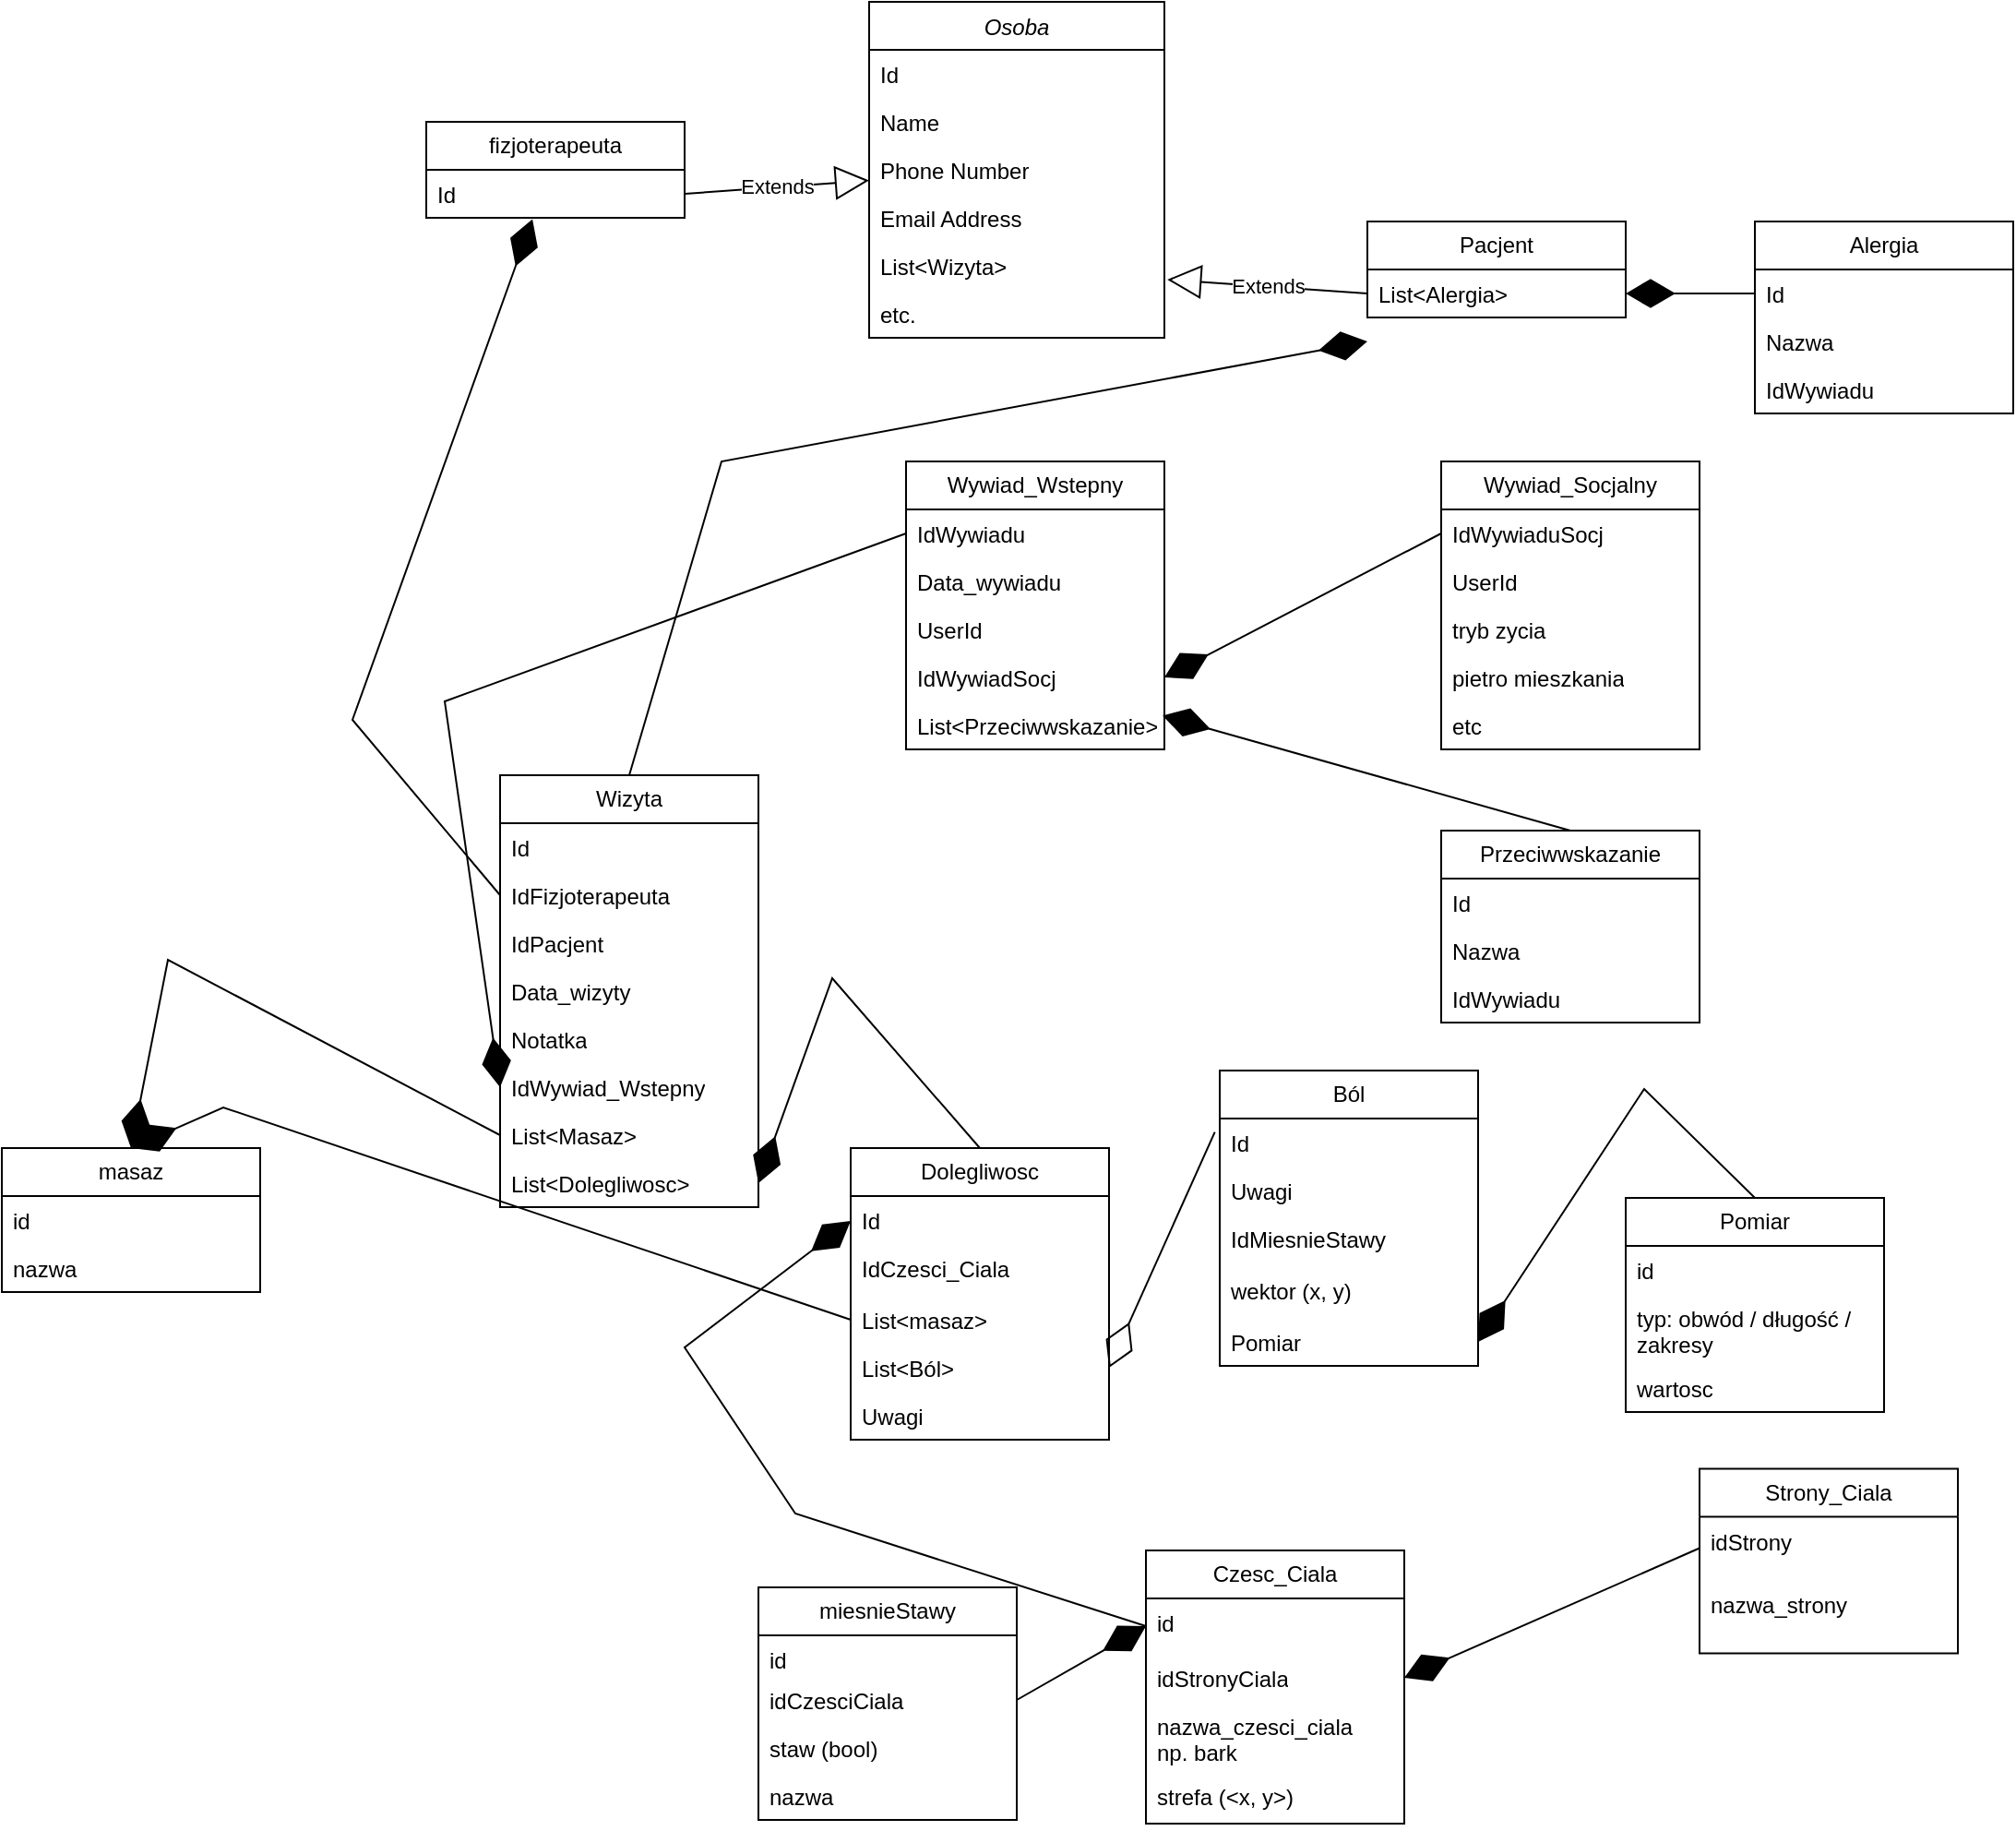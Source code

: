 <mxfile version="24.2.5" type="device">
  <diagram id="C5RBs43oDa-KdzZeNtuy" name="Page-1">
    <mxGraphModel dx="1253" dy="1602" grid="1" gridSize="10" guides="1" tooltips="1" connect="1" arrows="1" fold="1" page="1" pageScale="1" pageWidth="827" pageHeight="1169" math="0" shadow="0">
      <root>
        <mxCell id="WIyWlLk6GJQsqaUBKTNV-0" />
        <mxCell id="WIyWlLk6GJQsqaUBKTNV-1" parent="WIyWlLk6GJQsqaUBKTNV-0" />
        <mxCell id="zkfFHV4jXpPFQw0GAbJ--0" value="Osoba" style="swimlane;fontStyle=2;align=center;verticalAlign=top;childLayout=stackLayout;horizontal=1;startSize=26;horizontalStack=0;resizeParent=1;resizeLast=0;collapsible=1;marginBottom=0;rounded=0;shadow=0;strokeWidth=1;" parent="WIyWlLk6GJQsqaUBKTNV-1" vertex="1">
          <mxGeometry x="50" y="-19" width="160" height="182" as="geometry">
            <mxRectangle x="220" y="120" width="160" height="26" as="alternateBounds" />
          </mxGeometry>
        </mxCell>
        <mxCell id="1N-HR44ySFSUw1x3cDMy-46" value="Id" style="text;strokeColor=none;fillColor=none;align=left;verticalAlign=top;spacingLeft=4;spacingRight=4;overflow=hidden;rotatable=0;points=[[0,0.5],[1,0.5]];portConstraint=eastwest;whiteSpace=wrap;html=1;" parent="zkfFHV4jXpPFQw0GAbJ--0" vertex="1">
          <mxGeometry y="26" width="160" height="26" as="geometry" />
        </mxCell>
        <mxCell id="zkfFHV4jXpPFQw0GAbJ--1" value="Name" style="text;align=left;verticalAlign=top;spacingLeft=4;spacingRight=4;overflow=hidden;rotatable=0;points=[[0,0.5],[1,0.5]];portConstraint=eastwest;" parent="zkfFHV4jXpPFQw0GAbJ--0" vertex="1">
          <mxGeometry y="52" width="160" height="26" as="geometry" />
        </mxCell>
        <mxCell id="zkfFHV4jXpPFQw0GAbJ--2" value="Phone Number" style="text;align=left;verticalAlign=top;spacingLeft=4;spacingRight=4;overflow=hidden;rotatable=0;points=[[0,0.5],[1,0.5]];portConstraint=eastwest;rounded=0;shadow=0;html=0;" parent="zkfFHV4jXpPFQw0GAbJ--0" vertex="1">
          <mxGeometry y="78" width="160" height="26" as="geometry" />
        </mxCell>
        <mxCell id="zkfFHV4jXpPFQw0GAbJ--3" value="Email Address" style="text;align=left;verticalAlign=top;spacingLeft=4;spacingRight=4;overflow=hidden;rotatable=0;points=[[0,0.5],[1,0.5]];portConstraint=eastwest;rounded=0;shadow=0;html=0;" parent="zkfFHV4jXpPFQw0GAbJ--0" vertex="1">
          <mxGeometry y="104" width="160" height="26" as="geometry" />
        </mxCell>
        <mxCell id="1N-HR44ySFSUw1x3cDMy-128" value="List&amp;lt;Wizyta&amp;gt;" style="text;strokeColor=none;fillColor=none;align=left;verticalAlign=top;spacingLeft=4;spacingRight=4;overflow=hidden;rotatable=0;points=[[0,0.5],[1,0.5]];portConstraint=eastwest;whiteSpace=wrap;html=1;" parent="zkfFHV4jXpPFQw0GAbJ--0" vertex="1">
          <mxGeometry y="130" width="160" height="26" as="geometry" />
        </mxCell>
        <mxCell id="1N-HR44ySFSUw1x3cDMy-13" value="etc." style="text;strokeColor=none;fillColor=none;align=left;verticalAlign=top;spacingLeft=4;spacingRight=4;overflow=hidden;rotatable=0;points=[[0,0.5],[1,0.5]];portConstraint=eastwest;whiteSpace=wrap;html=1;" parent="zkfFHV4jXpPFQw0GAbJ--0" vertex="1">
          <mxGeometry y="156" width="160" height="26" as="geometry" />
        </mxCell>
        <mxCell id="1N-HR44ySFSUw1x3cDMy-16" value="fizjoterapeuta" style="swimlane;fontStyle=0;childLayout=stackLayout;horizontal=1;startSize=26;fillColor=none;horizontalStack=0;resizeParent=1;resizeParentMax=0;resizeLast=0;collapsible=1;marginBottom=0;whiteSpace=wrap;html=1;" parent="WIyWlLk6GJQsqaUBKTNV-1" vertex="1">
          <mxGeometry x="-190" y="46" width="140" height="52" as="geometry" />
        </mxCell>
        <mxCell id="1N-HR44ySFSUw1x3cDMy-126" value="Id" style="text;strokeColor=none;fillColor=none;align=left;verticalAlign=top;spacingLeft=4;spacingRight=4;overflow=hidden;rotatable=0;points=[[0,0.5],[1,0.5]];portConstraint=eastwest;whiteSpace=wrap;html=1;" parent="1N-HR44ySFSUw1x3cDMy-16" vertex="1">
          <mxGeometry y="26" width="140" height="26" as="geometry" />
        </mxCell>
        <mxCell id="1N-HR44ySFSUw1x3cDMy-21" value="Pacjent" style="swimlane;fontStyle=0;childLayout=stackLayout;horizontal=1;startSize=26;fillColor=none;horizontalStack=0;resizeParent=1;resizeParentMax=0;resizeLast=0;collapsible=1;marginBottom=0;whiteSpace=wrap;html=1;" parent="WIyWlLk6GJQsqaUBKTNV-1" vertex="1">
          <mxGeometry x="320" y="100" width="140" height="52" as="geometry" />
        </mxCell>
        <mxCell id="1N-HR44ySFSUw1x3cDMy-42" value="List&amp;lt;Alergia&amp;gt;" style="text;strokeColor=none;fillColor=none;align=left;verticalAlign=top;spacingLeft=4;spacingRight=4;overflow=hidden;rotatable=0;points=[[0,0.5],[1,0.5]];portConstraint=eastwest;whiteSpace=wrap;html=1;" parent="1N-HR44ySFSUw1x3cDMy-21" vertex="1">
          <mxGeometry y="26" width="140" height="26" as="geometry" />
        </mxCell>
        <mxCell id="1N-HR44ySFSUw1x3cDMy-28" value="Wywiad_Wstepny" style="swimlane;fontStyle=0;childLayout=stackLayout;horizontal=1;startSize=26;fillColor=none;horizontalStack=0;resizeParent=1;resizeParentMax=0;resizeLast=0;collapsible=1;marginBottom=0;whiteSpace=wrap;html=1;" parent="WIyWlLk6GJQsqaUBKTNV-1" vertex="1">
          <mxGeometry x="70" y="230" width="140" height="156" as="geometry" />
        </mxCell>
        <mxCell id="1N-HR44ySFSUw1x3cDMy-32" value="IdWywiadu" style="text;strokeColor=none;fillColor=none;align=left;verticalAlign=top;spacingLeft=4;spacingRight=4;overflow=hidden;rotatable=0;points=[[0,0.5],[1,0.5]];portConstraint=eastwest;whiteSpace=wrap;html=1;" parent="1N-HR44ySFSUw1x3cDMy-28" vertex="1">
          <mxGeometry y="26" width="140" height="26" as="geometry" />
        </mxCell>
        <mxCell id="1N-HR44ySFSUw1x3cDMy-60" value="Data_wywiadu" style="text;strokeColor=none;fillColor=none;align=left;verticalAlign=top;spacingLeft=4;spacingRight=4;overflow=hidden;rotatable=0;points=[[0,0.5],[1,0.5]];portConstraint=eastwest;whiteSpace=wrap;html=1;" parent="1N-HR44ySFSUw1x3cDMy-28" vertex="1">
          <mxGeometry y="52" width="140" height="26" as="geometry" />
        </mxCell>
        <mxCell id="1N-HR44ySFSUw1x3cDMy-36" value="UserId" style="text;strokeColor=none;fillColor=none;align=left;verticalAlign=top;spacingLeft=4;spacingRight=4;overflow=hidden;rotatable=0;points=[[0,0.5],[1,0.5]];portConstraint=eastwest;whiteSpace=wrap;html=1;" parent="1N-HR44ySFSUw1x3cDMy-28" vertex="1">
          <mxGeometry y="78" width="140" height="26" as="geometry" />
        </mxCell>
        <mxCell id="1N-HR44ySFSUw1x3cDMy-59" value="IdWywiadSocj" style="text;strokeColor=none;fillColor=none;align=left;verticalAlign=top;spacingLeft=4;spacingRight=4;overflow=hidden;rotatable=0;points=[[0,0.5],[1,0.5]];portConstraint=eastwest;whiteSpace=wrap;html=1;" parent="1N-HR44ySFSUw1x3cDMy-28" vertex="1">
          <mxGeometry y="104" width="140" height="26" as="geometry" />
        </mxCell>
        <mxCell id="1N-HR44ySFSUw1x3cDMy-29" value="List&amp;lt;Przeciwwskazanie&amp;gt;" style="text;strokeColor=none;fillColor=none;align=left;verticalAlign=top;spacingLeft=4;spacingRight=4;overflow=hidden;rotatable=0;points=[[0,0.5],[1,0.5]];portConstraint=eastwest;whiteSpace=wrap;html=1;" parent="1N-HR44ySFSUw1x3cDMy-28" vertex="1">
          <mxGeometry y="130" width="140" height="26" as="geometry" />
        </mxCell>
        <mxCell id="1N-HR44ySFSUw1x3cDMy-30" value="Przeciwwskazanie" style="swimlane;fontStyle=0;childLayout=stackLayout;horizontal=1;startSize=26;fillColor=none;horizontalStack=0;resizeParent=1;resizeParentMax=0;resizeLast=0;collapsible=1;marginBottom=0;whiteSpace=wrap;html=1;" parent="WIyWlLk6GJQsqaUBKTNV-1" vertex="1">
          <mxGeometry x="360" y="430" width="140" height="104" as="geometry" />
        </mxCell>
        <mxCell id="1N-HR44ySFSUw1x3cDMy-33" value="Id" style="text;strokeColor=none;fillColor=none;align=left;verticalAlign=top;spacingLeft=4;spacingRight=4;overflow=hidden;rotatable=0;points=[[0,0.5],[1,0.5]];portConstraint=eastwest;whiteSpace=wrap;html=1;" parent="1N-HR44ySFSUw1x3cDMy-30" vertex="1">
          <mxGeometry y="26" width="140" height="26" as="geometry" />
        </mxCell>
        <mxCell id="1N-HR44ySFSUw1x3cDMy-34" value="Nazwa" style="text;strokeColor=none;fillColor=none;align=left;verticalAlign=top;spacingLeft=4;spacingRight=4;overflow=hidden;rotatable=0;points=[[0,0.5],[1,0.5]];portConstraint=eastwest;whiteSpace=wrap;html=1;" parent="1N-HR44ySFSUw1x3cDMy-30" vertex="1">
          <mxGeometry y="52" width="140" height="26" as="geometry" />
        </mxCell>
        <mxCell id="1N-HR44ySFSUw1x3cDMy-31" value="IdWywiadu" style="text;strokeColor=none;fillColor=none;align=left;verticalAlign=top;spacingLeft=4;spacingRight=4;overflow=hidden;rotatable=0;points=[[0,0.5],[1,0.5]];portConstraint=eastwest;whiteSpace=wrap;html=1;" parent="1N-HR44ySFSUw1x3cDMy-30" vertex="1">
          <mxGeometry y="78" width="140" height="26" as="geometry" />
        </mxCell>
        <mxCell id="1N-HR44ySFSUw1x3cDMy-22" value="Extends" style="endArrow=block;endSize=16;endFill=0;html=1;rounded=0;exitX=0;exitY=0.75;exitDx=0;exitDy=0;entryX=1.01;entryY=-0.213;entryDx=0;entryDy=0;entryPerimeter=0;" parent="WIyWlLk6GJQsqaUBKTNV-1" source="1N-HR44ySFSUw1x3cDMy-21" target="1N-HR44ySFSUw1x3cDMy-13" edge="1">
          <mxGeometry width="160" relative="1" as="geometry">
            <mxPoint x="218" y="42" as="sourcePoint" />
            <mxPoint x="340" y="50" as="targetPoint" />
          </mxGeometry>
        </mxCell>
        <mxCell id="1N-HR44ySFSUw1x3cDMy-15" value="Extends" style="endArrow=block;endSize=16;endFill=0;html=1;rounded=0;exitX=1;exitY=0.5;exitDx=0;exitDy=0;" parent="WIyWlLk6GJQsqaUBKTNV-1" source="1N-HR44ySFSUw1x3cDMy-126" target="zkfFHV4jXpPFQw0GAbJ--0" edge="1">
          <mxGeometry width="160" relative="1" as="geometry">
            <mxPoint x="330" y="200" as="sourcePoint" />
            <mxPoint x="170" y="240" as="targetPoint" />
          </mxGeometry>
        </mxCell>
        <mxCell id="1N-HR44ySFSUw1x3cDMy-35" value="" style="endArrow=diamondThin;endFill=1;endSize=24;html=1;rounded=0;entryX=0.993;entryY=0.297;entryDx=0;entryDy=0;exitX=0.5;exitY=0;exitDx=0;exitDy=0;entryPerimeter=0;" parent="WIyWlLk6GJQsqaUBKTNV-1" source="1N-HR44ySFSUw1x3cDMy-30" target="1N-HR44ySFSUw1x3cDMy-29" edge="1">
          <mxGeometry width="160" relative="1" as="geometry">
            <mxPoint x="330" y="420" as="sourcePoint" />
            <mxPoint x="490" y="420" as="targetPoint" />
          </mxGeometry>
        </mxCell>
        <mxCell id="1N-HR44ySFSUw1x3cDMy-38" value="Alergia" style="swimlane;fontStyle=0;childLayout=stackLayout;horizontal=1;startSize=26;fillColor=none;horizontalStack=0;resizeParent=1;resizeParentMax=0;resizeLast=0;collapsible=1;marginBottom=0;whiteSpace=wrap;html=1;" parent="WIyWlLk6GJQsqaUBKTNV-1" vertex="1">
          <mxGeometry x="530" y="100" width="140" height="104" as="geometry" />
        </mxCell>
        <mxCell id="1N-HR44ySFSUw1x3cDMy-39" value="Id" style="text;strokeColor=none;fillColor=none;align=left;verticalAlign=top;spacingLeft=4;spacingRight=4;overflow=hidden;rotatable=0;points=[[0,0.5],[1,0.5]];portConstraint=eastwest;whiteSpace=wrap;html=1;" parent="1N-HR44ySFSUw1x3cDMy-38" vertex="1">
          <mxGeometry y="26" width="140" height="26" as="geometry" />
        </mxCell>
        <mxCell id="1N-HR44ySFSUw1x3cDMy-40" value="Nazwa" style="text;strokeColor=none;fillColor=none;align=left;verticalAlign=top;spacingLeft=4;spacingRight=4;overflow=hidden;rotatable=0;points=[[0,0.5],[1,0.5]];portConstraint=eastwest;whiteSpace=wrap;html=1;" parent="1N-HR44ySFSUw1x3cDMy-38" vertex="1">
          <mxGeometry y="52" width="140" height="26" as="geometry" />
        </mxCell>
        <mxCell id="1N-HR44ySFSUw1x3cDMy-41" value="IdWywiadu" style="text;strokeColor=none;fillColor=none;align=left;verticalAlign=top;spacingLeft=4;spacingRight=4;overflow=hidden;rotatable=0;points=[[0,0.5],[1,0.5]];portConstraint=eastwest;whiteSpace=wrap;html=1;" parent="1N-HR44ySFSUw1x3cDMy-38" vertex="1">
          <mxGeometry y="78" width="140" height="26" as="geometry" />
        </mxCell>
        <mxCell id="1N-HR44ySFSUw1x3cDMy-43" value="" style="endArrow=diamondThin;endFill=1;endSize=24;html=1;rounded=0;exitX=0;exitY=0.5;exitDx=0;exitDy=0;entryX=1;entryY=0.5;entryDx=0;entryDy=0;" parent="WIyWlLk6GJQsqaUBKTNV-1" source="1N-HR44ySFSUw1x3cDMy-39" target="1N-HR44ySFSUw1x3cDMy-42" edge="1">
          <mxGeometry width="160" relative="1" as="geometry">
            <mxPoint x="350" y="210" as="sourcePoint" />
            <mxPoint x="500" y="120" as="targetPoint" />
          </mxGeometry>
        </mxCell>
        <mxCell id="1N-HR44ySFSUw1x3cDMy-51" value="Wywiad_Socjalny" style="swimlane;fontStyle=0;childLayout=stackLayout;horizontal=1;startSize=26;fillColor=none;horizontalStack=0;resizeParent=1;resizeParentMax=0;resizeLast=0;collapsible=1;marginBottom=0;whiteSpace=wrap;html=1;" parent="WIyWlLk6GJQsqaUBKTNV-1" vertex="1">
          <mxGeometry x="360" y="230" width="140" height="156" as="geometry" />
        </mxCell>
        <mxCell id="1N-HR44ySFSUw1x3cDMy-52" value="IdWywiaduSocj" style="text;strokeColor=none;fillColor=none;align=left;verticalAlign=top;spacingLeft=4;spacingRight=4;overflow=hidden;rotatable=0;points=[[0,0.5],[1,0.5]];portConstraint=eastwest;whiteSpace=wrap;html=1;" parent="1N-HR44ySFSUw1x3cDMy-51" vertex="1">
          <mxGeometry y="26" width="140" height="26" as="geometry" />
        </mxCell>
        <mxCell id="1N-HR44ySFSUw1x3cDMy-53" value="UserId" style="text;strokeColor=none;fillColor=none;align=left;verticalAlign=top;spacingLeft=4;spacingRight=4;overflow=hidden;rotatable=0;points=[[0,0.5],[1,0.5]];portConstraint=eastwest;whiteSpace=wrap;html=1;" parent="1N-HR44ySFSUw1x3cDMy-51" vertex="1">
          <mxGeometry y="52" width="140" height="26" as="geometry" />
        </mxCell>
        <mxCell id="1N-HR44ySFSUw1x3cDMy-55" value="tryb zycia" style="text;strokeColor=none;fillColor=none;align=left;verticalAlign=top;spacingLeft=4;spacingRight=4;overflow=hidden;rotatable=0;points=[[0,0.5],[1,0.5]];portConstraint=eastwest;whiteSpace=wrap;html=1;" parent="1N-HR44ySFSUw1x3cDMy-51" vertex="1">
          <mxGeometry y="78" width="140" height="26" as="geometry" />
        </mxCell>
        <mxCell id="1N-HR44ySFSUw1x3cDMy-54" value="pietro mieszkania" style="text;strokeColor=none;fillColor=none;align=left;verticalAlign=top;spacingLeft=4;spacingRight=4;overflow=hidden;rotatable=0;points=[[0,0.5],[1,0.5]];portConstraint=eastwest;whiteSpace=wrap;html=1;" parent="1N-HR44ySFSUw1x3cDMy-51" vertex="1">
          <mxGeometry y="104" width="140" height="26" as="geometry" />
        </mxCell>
        <mxCell id="1N-HR44ySFSUw1x3cDMy-56" value="etc" style="text;strokeColor=none;fillColor=none;align=left;verticalAlign=top;spacingLeft=4;spacingRight=4;overflow=hidden;rotatable=0;points=[[0,0.5],[1,0.5]];portConstraint=eastwest;whiteSpace=wrap;html=1;" parent="1N-HR44ySFSUw1x3cDMy-51" vertex="1">
          <mxGeometry y="130" width="140" height="26" as="geometry" />
        </mxCell>
        <mxCell id="1N-HR44ySFSUw1x3cDMy-57" value="" style="endArrow=diamondThin;endFill=1;endSize=24;html=1;rounded=0;exitX=0;exitY=0.5;exitDx=0;exitDy=0;entryX=1;entryY=0.5;entryDx=0;entryDy=0;" parent="WIyWlLk6GJQsqaUBKTNV-1" source="1N-HR44ySFSUw1x3cDMy-52" target="1N-HR44ySFSUw1x3cDMy-59" edge="1">
          <mxGeometry width="160" relative="1" as="geometry">
            <mxPoint x="220" y="305" as="sourcePoint" />
            <mxPoint x="470" y="190" as="targetPoint" />
          </mxGeometry>
        </mxCell>
        <mxCell id="1N-HR44ySFSUw1x3cDMy-61" value="Czesc_Ciala" style="swimlane;fontStyle=0;childLayout=stackLayout;horizontal=1;startSize=26;fillColor=none;horizontalStack=0;resizeParent=1;resizeParentMax=0;resizeLast=0;collapsible=1;marginBottom=0;whiteSpace=wrap;html=1;" parent="WIyWlLk6GJQsqaUBKTNV-1" vertex="1">
          <mxGeometry x="200" y="820" width="140" height="148" as="geometry" />
        </mxCell>
        <mxCell id="1N-HR44ySFSUw1x3cDMy-64" value="id" style="text;strokeColor=none;fillColor=none;align=left;verticalAlign=top;spacingLeft=4;spacingRight=4;overflow=hidden;rotatable=0;points=[[0,0.5],[1,0.5]];portConstraint=eastwest;whiteSpace=wrap;html=1;" parent="1N-HR44ySFSUw1x3cDMy-61" vertex="1">
          <mxGeometry y="26" width="140" height="30" as="geometry" />
        </mxCell>
        <mxCell id="1N-HR44ySFSUw1x3cDMy-81" value="idStronyCiala" style="text;strokeColor=none;fillColor=none;align=left;verticalAlign=top;spacingLeft=4;spacingRight=4;overflow=hidden;rotatable=0;points=[[0,0.5],[1,0.5]];portConstraint=eastwest;whiteSpace=wrap;html=1;" parent="1N-HR44ySFSUw1x3cDMy-61" vertex="1">
          <mxGeometry y="56" width="140" height="26" as="geometry" />
        </mxCell>
        <mxCell id="1N-HR44ySFSUw1x3cDMy-74" value="nazwa_czesci_ciala&lt;br&gt;np. bark" style="text;strokeColor=none;fillColor=none;align=left;verticalAlign=top;spacingLeft=4;spacingRight=4;overflow=hidden;rotatable=0;points=[[0,0.5],[1,0.5]];portConstraint=eastwest;whiteSpace=wrap;html=1;" parent="1N-HR44ySFSUw1x3cDMy-61" vertex="1">
          <mxGeometry y="82" width="140" height="38" as="geometry" />
        </mxCell>
        <mxCell id="1N-HR44ySFSUw1x3cDMy-100" value="strefa (&amp;lt;x, y&amp;gt;)" style="text;strokeColor=none;fillColor=none;align=left;verticalAlign=top;spacingLeft=4;spacingRight=4;overflow=hidden;rotatable=0;points=[[0,0.5],[1,0.5]];portConstraint=eastwest;whiteSpace=wrap;html=1;" parent="1N-HR44ySFSUw1x3cDMy-61" vertex="1">
          <mxGeometry y="120" width="140" height="28" as="geometry" />
        </mxCell>
        <mxCell id="1N-HR44ySFSUw1x3cDMy-65" value="miesnieStawy" style="swimlane;fontStyle=0;childLayout=stackLayout;horizontal=1;startSize=26;fillColor=none;horizontalStack=0;resizeParent=1;resizeParentMax=0;resizeLast=0;collapsible=1;marginBottom=0;whiteSpace=wrap;html=1;" parent="WIyWlLk6GJQsqaUBKTNV-1" vertex="1">
          <mxGeometry x="-10" y="840" width="140" height="126" as="geometry" />
        </mxCell>
        <mxCell id="1N-HR44ySFSUw1x3cDMy-66" value="id" style="text;strokeColor=none;fillColor=none;align=left;verticalAlign=top;spacingLeft=4;spacingRight=4;overflow=hidden;rotatable=0;points=[[0,0.5],[1,0.5]];portConstraint=eastwest;whiteSpace=wrap;html=1;" parent="1N-HR44ySFSUw1x3cDMy-65" vertex="1">
          <mxGeometry y="26" width="140" height="22" as="geometry" />
        </mxCell>
        <mxCell id="1N-HR44ySFSUw1x3cDMy-83" value="idCzesciCiala" style="text;strokeColor=none;fillColor=none;align=left;verticalAlign=top;spacingLeft=4;spacingRight=4;overflow=hidden;rotatable=0;points=[[0,0.5],[1,0.5]];portConstraint=eastwest;whiteSpace=wrap;html=1;" parent="1N-HR44ySFSUw1x3cDMy-65" vertex="1">
          <mxGeometry y="48" width="140" height="26" as="geometry" />
        </mxCell>
        <mxCell id="1N-HR44ySFSUw1x3cDMy-109" value="staw (bool)" style="text;strokeColor=none;fillColor=none;align=left;verticalAlign=top;spacingLeft=4;spacingRight=4;overflow=hidden;rotatable=0;points=[[0,0.5],[1,0.5]];portConstraint=eastwest;whiteSpace=wrap;html=1;" parent="1N-HR44ySFSUw1x3cDMy-65" vertex="1">
          <mxGeometry y="74" width="140" height="26" as="geometry" />
        </mxCell>
        <mxCell id="1N-HR44ySFSUw1x3cDMy-67" value="nazwa" style="text;strokeColor=none;fillColor=none;align=left;verticalAlign=top;spacingLeft=4;spacingRight=4;overflow=hidden;rotatable=0;points=[[0,0.5],[1,0.5]];portConstraint=eastwest;whiteSpace=wrap;html=1;" parent="1N-HR44ySFSUw1x3cDMy-65" vertex="1">
          <mxGeometry y="100" width="140" height="26" as="geometry" />
        </mxCell>
        <mxCell id="1N-HR44ySFSUw1x3cDMy-71" value="Strony_Ciala" style="swimlane;fontStyle=0;childLayout=stackLayout;horizontal=1;startSize=26;fillColor=none;horizontalStack=0;resizeParent=1;resizeParentMax=0;resizeLast=0;collapsible=1;marginBottom=0;whiteSpace=wrap;html=1;" parent="WIyWlLk6GJQsqaUBKTNV-1" vertex="1">
          <mxGeometry x="500" y="775.75" width="140" height="100" as="geometry" />
        </mxCell>
        <mxCell id="1N-HR44ySFSUw1x3cDMy-72" value="idStrony" style="text;strokeColor=none;fillColor=none;align=left;verticalAlign=top;spacingLeft=4;spacingRight=4;overflow=hidden;rotatable=0;points=[[0,0.5],[1,0.5]];portConstraint=eastwest;whiteSpace=wrap;html=1;" parent="1N-HR44ySFSUw1x3cDMy-71" vertex="1">
          <mxGeometry y="26" width="140" height="34" as="geometry" />
        </mxCell>
        <mxCell id="1N-HR44ySFSUw1x3cDMy-73" value="nazwa_strony" style="text;strokeColor=none;fillColor=none;align=left;verticalAlign=top;spacingLeft=4;spacingRight=4;overflow=hidden;rotatable=0;points=[[0,0.5],[1,0.5]];portConstraint=eastwest;whiteSpace=wrap;html=1;" parent="1N-HR44ySFSUw1x3cDMy-71" vertex="1">
          <mxGeometry y="60" width="140" height="40" as="geometry" />
        </mxCell>
        <mxCell id="1N-HR44ySFSUw1x3cDMy-82" value="" style="endArrow=diamondThin;endFill=1;endSize=24;html=1;rounded=0;exitX=0;exitY=0.5;exitDx=0;exitDy=0;entryX=1;entryY=0.5;entryDx=0;entryDy=0;" parent="WIyWlLk6GJQsqaUBKTNV-1" source="1N-HR44ySFSUw1x3cDMy-72" target="1N-HR44ySFSUw1x3cDMy-81" edge="1">
          <mxGeometry width="160" relative="1" as="geometry">
            <mxPoint x="210" y="845.75" as="sourcePoint" />
            <mxPoint x="370" y="845.75" as="targetPoint" />
          </mxGeometry>
        </mxCell>
        <mxCell id="1N-HR44ySFSUw1x3cDMy-85" value="" style="endArrow=diamondThin;endFill=1;endSize=24;html=1;rounded=0;exitX=1;exitY=0.5;exitDx=0;exitDy=0;entryX=0;entryY=0.5;entryDx=0;entryDy=0;" parent="WIyWlLk6GJQsqaUBKTNV-1" source="1N-HR44ySFSUw1x3cDMy-83" target="1N-HR44ySFSUw1x3cDMy-64" edge="1">
          <mxGeometry width="160" relative="1" as="geometry">
            <mxPoint x="30" y="885.75" as="sourcePoint" />
            <mxPoint x="190" y="885.75" as="targetPoint" />
            <Array as="points" />
          </mxGeometry>
        </mxCell>
        <mxCell id="1N-HR44ySFSUw1x3cDMy-97" value="Dolegliwosc" style="swimlane;fontStyle=0;childLayout=stackLayout;horizontal=1;startSize=26;fillColor=none;horizontalStack=0;resizeParent=1;resizeParentMax=0;resizeLast=0;collapsible=1;marginBottom=0;whiteSpace=wrap;html=1;" parent="WIyWlLk6GJQsqaUBKTNV-1" vertex="1">
          <mxGeometry x="40" y="602" width="140" height="158" as="geometry" />
        </mxCell>
        <mxCell id="1N-HR44ySFSUw1x3cDMy-99" value="Id" style="text;strokeColor=none;fillColor=none;align=left;verticalAlign=top;spacingLeft=4;spacingRight=4;overflow=hidden;rotatable=0;points=[[0,0.5],[1,0.5]];portConstraint=eastwest;whiteSpace=wrap;html=1;" parent="1N-HR44ySFSUw1x3cDMy-97" vertex="1">
          <mxGeometry y="26" width="140" height="26" as="geometry" />
        </mxCell>
        <mxCell id="1N-HR44ySFSUw1x3cDMy-101" value="IdCzesci_Ciala" style="text;strokeColor=none;fillColor=none;align=left;verticalAlign=top;spacingLeft=4;spacingRight=4;overflow=hidden;rotatable=0;points=[[0,0.5],[1,0.5]];portConstraint=eastwest;whiteSpace=wrap;html=1;" parent="1N-HR44ySFSUw1x3cDMy-97" vertex="1">
          <mxGeometry y="52" width="140" height="28" as="geometry" />
        </mxCell>
        <mxCell id="1N-HR44ySFSUw1x3cDMy-129" value="List&amp;lt;masaz&amp;gt;" style="text;strokeColor=none;fillColor=none;align=left;verticalAlign=top;spacingLeft=4;spacingRight=4;overflow=hidden;rotatable=0;points=[[0,0.5],[1,0.5]];portConstraint=eastwest;whiteSpace=wrap;html=1;" parent="1N-HR44ySFSUw1x3cDMy-97" vertex="1">
          <mxGeometry y="80" width="140" height="26" as="geometry" />
        </mxCell>
        <mxCell id="1N-HR44ySFSUw1x3cDMy-108" value="List&amp;lt;Ból&amp;gt;" style="text;strokeColor=none;fillColor=none;align=left;verticalAlign=top;spacingLeft=4;spacingRight=4;overflow=hidden;rotatable=0;points=[[0,0.5],[1,0.5]];portConstraint=eastwest;whiteSpace=wrap;html=1;" parent="1N-HR44ySFSUw1x3cDMy-97" vertex="1">
          <mxGeometry y="106" width="140" height="26" as="geometry" />
        </mxCell>
        <mxCell id="1N-HR44ySFSUw1x3cDMy-107" value="Uwagi" style="text;strokeColor=none;fillColor=none;align=left;verticalAlign=top;spacingLeft=4;spacingRight=4;overflow=hidden;rotatable=0;points=[[0,0.5],[1,0.5]];portConstraint=eastwest;whiteSpace=wrap;html=1;" parent="1N-HR44ySFSUw1x3cDMy-97" vertex="1">
          <mxGeometry y="132" width="140" height="26" as="geometry" />
        </mxCell>
        <mxCell id="1N-HR44ySFSUw1x3cDMy-103" value="Ból" style="swimlane;fontStyle=0;childLayout=stackLayout;horizontal=1;startSize=26;fillColor=none;horizontalStack=0;resizeParent=1;resizeParentMax=0;resizeLast=0;collapsible=1;marginBottom=0;whiteSpace=wrap;html=1;" parent="WIyWlLk6GJQsqaUBKTNV-1" vertex="1">
          <mxGeometry x="240" y="560" width="140" height="160" as="geometry" />
        </mxCell>
        <mxCell id="1N-HR44ySFSUw1x3cDMy-104" value="Id" style="text;strokeColor=none;fillColor=none;align=left;verticalAlign=top;spacingLeft=4;spacingRight=4;overflow=hidden;rotatable=0;points=[[0,0.5],[1,0.5]];portConstraint=eastwest;whiteSpace=wrap;html=1;" parent="1N-HR44ySFSUw1x3cDMy-103" vertex="1">
          <mxGeometry y="26" width="140" height="26" as="geometry" />
        </mxCell>
        <mxCell id="1N-HR44ySFSUw1x3cDMy-110" value="Uwagi" style="text;strokeColor=none;fillColor=none;align=left;verticalAlign=top;spacingLeft=4;spacingRight=4;overflow=hidden;rotatable=0;points=[[0,0.5],[1,0.5]];portConstraint=eastwest;whiteSpace=wrap;html=1;" parent="1N-HR44ySFSUw1x3cDMy-103" vertex="1">
          <mxGeometry y="52" width="140" height="26" as="geometry" />
        </mxCell>
        <mxCell id="1N-HR44ySFSUw1x3cDMy-105" value="IdMiesnieStawy" style="text;strokeColor=none;fillColor=none;align=left;verticalAlign=top;spacingLeft=4;spacingRight=4;overflow=hidden;rotatable=0;points=[[0,0.5],[1,0.5]];portConstraint=eastwest;whiteSpace=wrap;html=1;" parent="1N-HR44ySFSUw1x3cDMy-103" vertex="1">
          <mxGeometry y="78" width="140" height="28" as="geometry" />
        </mxCell>
        <mxCell id="7kipnk3ODARbc1zUp2Ml-0" value="wektor (x, y)" style="text;strokeColor=none;fillColor=none;align=left;verticalAlign=top;spacingLeft=4;spacingRight=4;overflow=hidden;rotatable=0;points=[[0,0.5],[1,0.5]];portConstraint=eastwest;whiteSpace=wrap;html=1;" vertex="1" parent="1N-HR44ySFSUw1x3cDMy-103">
          <mxGeometry y="106" width="140" height="28" as="geometry" />
        </mxCell>
        <mxCell id="7kipnk3ODARbc1zUp2Ml-5" value="Pomiar" style="text;strokeColor=none;fillColor=none;align=left;verticalAlign=top;spacingLeft=4;spacingRight=4;overflow=hidden;rotatable=0;points=[[0,0.5],[1,0.5]];portConstraint=eastwest;whiteSpace=wrap;html=1;" vertex="1" parent="1N-HR44ySFSUw1x3cDMy-103">
          <mxGeometry y="134" width="140" height="26" as="geometry" />
        </mxCell>
        <mxCell id="1N-HR44ySFSUw1x3cDMy-111" value="" style="endArrow=diamondThin;endFill=0;endSize=24;html=1;rounded=0;entryX=1;entryY=0.5;entryDx=0;entryDy=0;exitX=-0.019;exitY=0.28;exitDx=0;exitDy=0;exitPerimeter=0;" parent="WIyWlLk6GJQsqaUBKTNV-1" source="1N-HR44ySFSUw1x3cDMy-104" target="1N-HR44ySFSUw1x3cDMy-108" edge="1">
          <mxGeometry width="160" relative="1" as="geometry">
            <mxPoint x="150" y="740" as="sourcePoint" />
            <mxPoint x="310" y="740" as="targetPoint" />
          </mxGeometry>
        </mxCell>
        <mxCell id="1N-HR44ySFSUw1x3cDMy-112" value="Wizyta" style="swimlane;fontStyle=0;childLayout=stackLayout;horizontal=1;startSize=26;fillColor=none;horizontalStack=0;resizeParent=1;resizeParentMax=0;resizeLast=0;collapsible=1;marginBottom=0;whiteSpace=wrap;html=1;" parent="WIyWlLk6GJQsqaUBKTNV-1" vertex="1">
          <mxGeometry x="-150" y="400" width="140" height="234" as="geometry" />
        </mxCell>
        <mxCell id="1N-HR44ySFSUw1x3cDMy-121" value="Id" style="text;strokeColor=none;fillColor=none;align=left;verticalAlign=top;spacingLeft=4;spacingRight=4;overflow=hidden;rotatable=0;points=[[0,0.5],[1,0.5]];portConstraint=eastwest;whiteSpace=wrap;html=1;" parent="1N-HR44ySFSUw1x3cDMy-112" vertex="1">
          <mxGeometry y="26" width="140" height="26" as="geometry" />
        </mxCell>
        <mxCell id="1N-HR44ySFSUw1x3cDMy-125" value="IdFizjoterapeuta" style="text;strokeColor=none;fillColor=none;align=left;verticalAlign=top;spacingLeft=4;spacingRight=4;overflow=hidden;rotatable=0;points=[[0,0.5],[1,0.5]];portConstraint=eastwest;whiteSpace=wrap;html=1;" parent="1N-HR44ySFSUw1x3cDMy-112" vertex="1">
          <mxGeometry y="52" width="140" height="26" as="geometry" />
        </mxCell>
        <mxCell id="1N-HR44ySFSUw1x3cDMy-122" value="IdPacjent" style="text;strokeColor=none;fillColor=none;align=left;verticalAlign=top;spacingLeft=4;spacingRight=4;overflow=hidden;rotatable=0;points=[[0,0.5],[1,0.5]];portConstraint=eastwest;whiteSpace=wrap;html=1;" parent="1N-HR44ySFSUw1x3cDMy-112" vertex="1">
          <mxGeometry y="78" width="140" height="26" as="geometry" />
        </mxCell>
        <mxCell id="1N-HR44ySFSUw1x3cDMy-138" value="Data_wizyty" style="text;strokeColor=none;fillColor=none;align=left;verticalAlign=top;spacingLeft=4;spacingRight=4;overflow=hidden;rotatable=0;points=[[0,0.5],[1,0.5]];portConstraint=eastwest;whiteSpace=wrap;html=1;" parent="1N-HR44ySFSUw1x3cDMy-112" vertex="1">
          <mxGeometry y="104" width="140" height="26" as="geometry" />
        </mxCell>
        <mxCell id="1N-HR44ySFSUw1x3cDMy-116" value="Notatka" style="text;strokeColor=none;fillColor=none;align=left;verticalAlign=top;spacingLeft=4;spacingRight=4;overflow=hidden;rotatable=0;points=[[0,0.5],[1,0.5]];portConstraint=eastwest;whiteSpace=wrap;html=1;" parent="1N-HR44ySFSUw1x3cDMy-112" vertex="1">
          <mxGeometry y="130" width="140" height="26" as="geometry" />
        </mxCell>
        <mxCell id="1N-HR44ySFSUw1x3cDMy-119" value="IdWywiad_Wstepny" style="text;strokeColor=none;fillColor=none;align=left;verticalAlign=top;spacingLeft=4;spacingRight=4;overflow=hidden;rotatable=0;points=[[0,0.5],[1,0.5]];portConstraint=eastwest;whiteSpace=wrap;html=1;" parent="1N-HR44ySFSUw1x3cDMy-112" vertex="1">
          <mxGeometry y="156" width="140" height="26" as="geometry" />
        </mxCell>
        <mxCell id="1N-HR44ySFSUw1x3cDMy-135" value="List&amp;lt;Masaz&amp;gt;" style="text;strokeColor=none;fillColor=none;align=left;verticalAlign=top;spacingLeft=4;spacingRight=4;overflow=hidden;rotatable=0;points=[[0,0.5],[1,0.5]];portConstraint=eastwest;whiteSpace=wrap;html=1;" parent="1N-HR44ySFSUw1x3cDMy-112" vertex="1">
          <mxGeometry y="182" width="140" height="26" as="geometry" />
        </mxCell>
        <mxCell id="1N-HR44ySFSUw1x3cDMy-113" value="List&amp;lt;Dolegliwosc&amp;gt;" style="text;strokeColor=none;fillColor=none;align=left;verticalAlign=top;spacingLeft=4;spacingRight=4;overflow=hidden;rotatable=0;points=[[0,0.5],[1,0.5]];portConstraint=eastwest;whiteSpace=wrap;html=1;" parent="1N-HR44ySFSUw1x3cDMy-112" vertex="1">
          <mxGeometry y="208" width="140" height="26" as="geometry" />
        </mxCell>
        <mxCell id="1N-HR44ySFSUw1x3cDMy-117" value="" style="endArrow=diamondThin;endFill=1;endSize=24;html=1;rounded=0;entryX=1;entryY=0.5;entryDx=0;entryDy=0;exitX=0.5;exitY=0;exitDx=0;exitDy=0;" parent="WIyWlLk6GJQsqaUBKTNV-1" source="1N-HR44ySFSUw1x3cDMy-97" target="1N-HR44ySFSUw1x3cDMy-113" edge="1">
          <mxGeometry width="160" relative="1" as="geometry">
            <mxPoint x="-20" y="670" as="sourcePoint" />
            <mxPoint x="140" y="670" as="targetPoint" />
            <Array as="points">
              <mxPoint x="30" y="510" />
            </Array>
          </mxGeometry>
        </mxCell>
        <mxCell id="1N-HR44ySFSUw1x3cDMy-118" value="" style="endArrow=diamondThin;endFill=1;endSize=24;html=1;rounded=0;entryX=0;entryY=0.25;entryDx=0;entryDy=0;exitX=0;exitY=0.5;exitDx=0;exitDy=0;" parent="WIyWlLk6GJQsqaUBKTNV-1" source="1N-HR44ySFSUw1x3cDMy-64" target="1N-HR44ySFSUw1x3cDMy-97" edge="1">
          <mxGeometry width="160" relative="1" as="geometry">
            <mxPoint x="120" y="560" as="sourcePoint" />
            <mxPoint x="-90" y="585" as="targetPoint" />
            <Array as="points">
              <mxPoint x="10" y="800" />
              <mxPoint x="-50" y="710" />
            </Array>
          </mxGeometry>
        </mxCell>
        <mxCell id="1N-HR44ySFSUw1x3cDMy-120" value="" style="endArrow=diamondThin;endFill=1;endSize=24;html=1;rounded=0;exitX=0;exitY=0.5;exitDx=0;exitDy=0;entryX=0;entryY=0.5;entryDx=0;entryDy=0;" parent="WIyWlLk6GJQsqaUBKTNV-1" source="1N-HR44ySFSUw1x3cDMy-32" target="1N-HR44ySFSUw1x3cDMy-119" edge="1">
          <mxGeometry width="160" relative="1" as="geometry">
            <mxPoint x="120" y="560" as="sourcePoint" />
            <mxPoint x="-180" y="460" as="targetPoint" />
            <Array as="points">
              <mxPoint x="-180" y="360" />
            </Array>
          </mxGeometry>
        </mxCell>
        <mxCell id="1N-HR44ySFSUw1x3cDMy-124" value="" style="endArrow=diamondThin;endFill=1;endSize=24;html=1;rounded=0;exitX=0.5;exitY=0;exitDx=0;exitDy=0;entryX=0;entryY=0.5;entryDx=0;entryDy=0;" parent="WIyWlLk6GJQsqaUBKTNV-1" source="1N-HR44ySFSUw1x3cDMy-112" edge="1">
          <mxGeometry width="160" relative="1" as="geometry">
            <mxPoint x="-280" y="340" as="sourcePoint" />
            <mxPoint x="320" y="165" as="targetPoint" />
            <Array as="points">
              <mxPoint x="-30" y="230" />
            </Array>
          </mxGeometry>
        </mxCell>
        <mxCell id="1N-HR44ySFSUw1x3cDMy-127" value="" style="endArrow=diamondThin;endFill=1;endSize=24;html=1;rounded=0;entryX=0.411;entryY=1.031;entryDx=0;entryDy=0;entryPerimeter=0;exitX=0;exitY=0.5;exitDx=0;exitDy=0;" parent="WIyWlLk6GJQsqaUBKTNV-1" source="1N-HR44ySFSUw1x3cDMy-125" target="1N-HR44ySFSUw1x3cDMy-126" edge="1">
          <mxGeometry width="160" relative="1" as="geometry">
            <mxPoint x="-250" y="420" as="sourcePoint" />
            <mxPoint x="-140" y="553" as="targetPoint" />
            <Array as="points">
              <mxPoint x="-230" y="370" />
            </Array>
          </mxGeometry>
        </mxCell>
        <mxCell id="1N-HR44ySFSUw1x3cDMy-130" value="masaz" style="swimlane;fontStyle=0;childLayout=stackLayout;horizontal=1;startSize=26;fillColor=none;horizontalStack=0;resizeParent=1;resizeParentMax=0;resizeLast=0;collapsible=1;marginBottom=0;whiteSpace=wrap;html=1;" parent="WIyWlLk6GJQsqaUBKTNV-1" vertex="1">
          <mxGeometry x="-420" y="602" width="140" height="78" as="geometry" />
        </mxCell>
        <mxCell id="1N-HR44ySFSUw1x3cDMy-133" value="id" style="text;strokeColor=none;fillColor=none;align=left;verticalAlign=top;spacingLeft=4;spacingRight=4;overflow=hidden;rotatable=0;points=[[0,0.5],[1,0.5]];portConstraint=eastwest;whiteSpace=wrap;html=1;" parent="1N-HR44ySFSUw1x3cDMy-130" vertex="1">
          <mxGeometry y="26" width="140" height="26" as="geometry" />
        </mxCell>
        <mxCell id="1N-HR44ySFSUw1x3cDMy-131" value="nazwa" style="text;strokeColor=none;fillColor=none;align=left;verticalAlign=top;spacingLeft=4;spacingRight=4;overflow=hidden;rotatable=0;points=[[0,0.5],[1,0.5]];portConstraint=eastwest;whiteSpace=wrap;html=1;" parent="1N-HR44ySFSUw1x3cDMy-130" vertex="1">
          <mxGeometry y="52" width="140" height="26" as="geometry" />
        </mxCell>
        <mxCell id="1N-HR44ySFSUw1x3cDMy-134" value="" style="endArrow=diamondThin;endFill=1;endSize=24;html=1;rounded=0;entryX=0.5;entryY=0;entryDx=0;entryDy=0;exitX=0;exitY=0.5;exitDx=0;exitDy=0;" parent="WIyWlLk6GJQsqaUBKTNV-1" source="1N-HR44ySFSUw1x3cDMy-129" target="1N-HR44ySFSUw1x3cDMy-130" edge="1">
          <mxGeometry width="160" relative="1" as="geometry">
            <mxPoint x="-50" y="620" as="sourcePoint" />
            <mxPoint x="150" y="490" as="targetPoint" />
            <Array as="points">
              <mxPoint x="-300" y="580" />
            </Array>
          </mxGeometry>
        </mxCell>
        <mxCell id="1N-HR44ySFSUw1x3cDMy-137" value="" style="endArrow=diamondThin;endFill=1;endSize=24;html=1;rounded=0;exitX=0;exitY=0.5;exitDx=0;exitDy=0;entryX=0.5;entryY=0;entryDx=0;entryDy=0;" parent="WIyWlLk6GJQsqaUBKTNV-1" source="1N-HR44ySFSUw1x3cDMy-135" target="1N-HR44ySFSUw1x3cDMy-130" edge="1">
          <mxGeometry width="160" relative="1" as="geometry">
            <mxPoint x="-400" y="480" as="sourcePoint" />
            <mxPoint x="-240" y="480" as="targetPoint" />
            <Array as="points">
              <mxPoint x="-330" y="500" />
            </Array>
          </mxGeometry>
        </mxCell>
        <mxCell id="7kipnk3ODARbc1zUp2Ml-1" value="Pomiar" style="swimlane;fontStyle=0;childLayout=stackLayout;horizontal=1;startSize=26;fillColor=none;horizontalStack=0;resizeParent=1;resizeParentMax=0;resizeLast=0;collapsible=1;marginBottom=0;whiteSpace=wrap;html=1;" vertex="1" parent="WIyWlLk6GJQsqaUBKTNV-1">
          <mxGeometry x="460" y="629" width="140" height="116" as="geometry" />
        </mxCell>
        <mxCell id="7kipnk3ODARbc1zUp2Ml-7" value="id" style="text;strokeColor=none;fillColor=none;align=left;verticalAlign=top;spacingLeft=4;spacingRight=4;overflow=hidden;rotatable=0;points=[[0,0.5],[1,0.5]];portConstraint=eastwest;whiteSpace=wrap;html=1;" vertex="1" parent="7kipnk3ODARbc1zUp2Ml-1">
          <mxGeometry y="26" width="140" height="26" as="geometry" />
        </mxCell>
        <mxCell id="7kipnk3ODARbc1zUp2Ml-2" value="typ: obwód / długość / zakresy" style="text;strokeColor=none;fillColor=none;align=left;verticalAlign=top;spacingLeft=4;spacingRight=4;overflow=hidden;rotatable=0;points=[[0,0.5],[1,0.5]];portConstraint=eastwest;whiteSpace=wrap;html=1;" vertex="1" parent="7kipnk3ODARbc1zUp2Ml-1">
          <mxGeometry y="52" width="140" height="38" as="geometry" />
        </mxCell>
        <mxCell id="7kipnk3ODARbc1zUp2Ml-3" value="wartosc" style="text;strokeColor=none;fillColor=none;align=left;verticalAlign=top;spacingLeft=4;spacingRight=4;overflow=hidden;rotatable=0;points=[[0,0.5],[1,0.5]];portConstraint=eastwest;whiteSpace=wrap;html=1;" vertex="1" parent="7kipnk3ODARbc1zUp2Ml-1">
          <mxGeometry y="90" width="140" height="26" as="geometry" />
        </mxCell>
        <mxCell id="7kipnk3ODARbc1zUp2Ml-6" value="" style="endArrow=diamondThin;endFill=1;endSize=24;html=1;rounded=0;entryX=1;entryY=0.5;entryDx=0;entryDy=0;exitX=0.5;exitY=0;exitDx=0;exitDy=0;" edge="1" parent="WIyWlLk6GJQsqaUBKTNV-1" source="7kipnk3ODARbc1zUp2Ml-1" target="7kipnk3ODARbc1zUp2Ml-5">
          <mxGeometry width="160" relative="1" as="geometry">
            <mxPoint x="270" y="810" as="sourcePoint" />
            <mxPoint x="430" y="810" as="targetPoint" />
            <Array as="points">
              <mxPoint x="470" y="570" />
            </Array>
          </mxGeometry>
        </mxCell>
      </root>
    </mxGraphModel>
  </diagram>
</mxfile>
